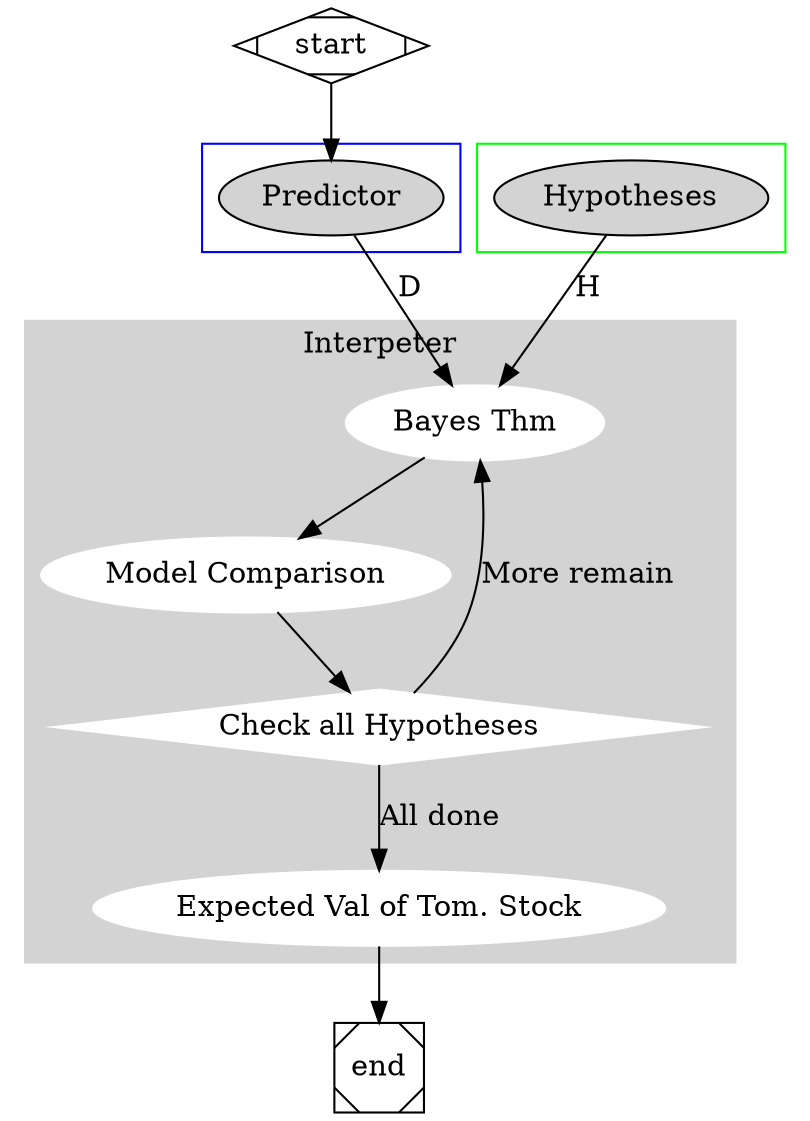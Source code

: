 digraph G{
	subgraph cluster_interpreter {
		style=filled;
		color=lightgrey;
		node [style=filled,color=white];
		"Bayes Thm"->"Model Comparison"->"Check all Hypotheses";
		"Check all Hypotheses"->"Expected Val of Tom. Stock" [label = "All done"];
		"Check all Hypotheses" [shape=diamond];
		"Check all Hypotheses"->"Bayes Thm" [label = "More remain"];
		label = "Interpeter"
	}

	subgraph cluster_predictors {
		node [style=filled];
		Predictor;
		color = blue;
	}
	
	subgraph cluster_hypotheses {
		node [style=filled];
		Hypotheses;
		color = green;
	}
	start->Predictor;

	Predictor->"Bayes Thm" [label="D"];
	
	Hypotheses->"Bayes Thm" [label="H"];

	"Expected Val of Tom. Stock"->end;

	start [shape=Mdiamond];
	end [shape=Msquare];
}
